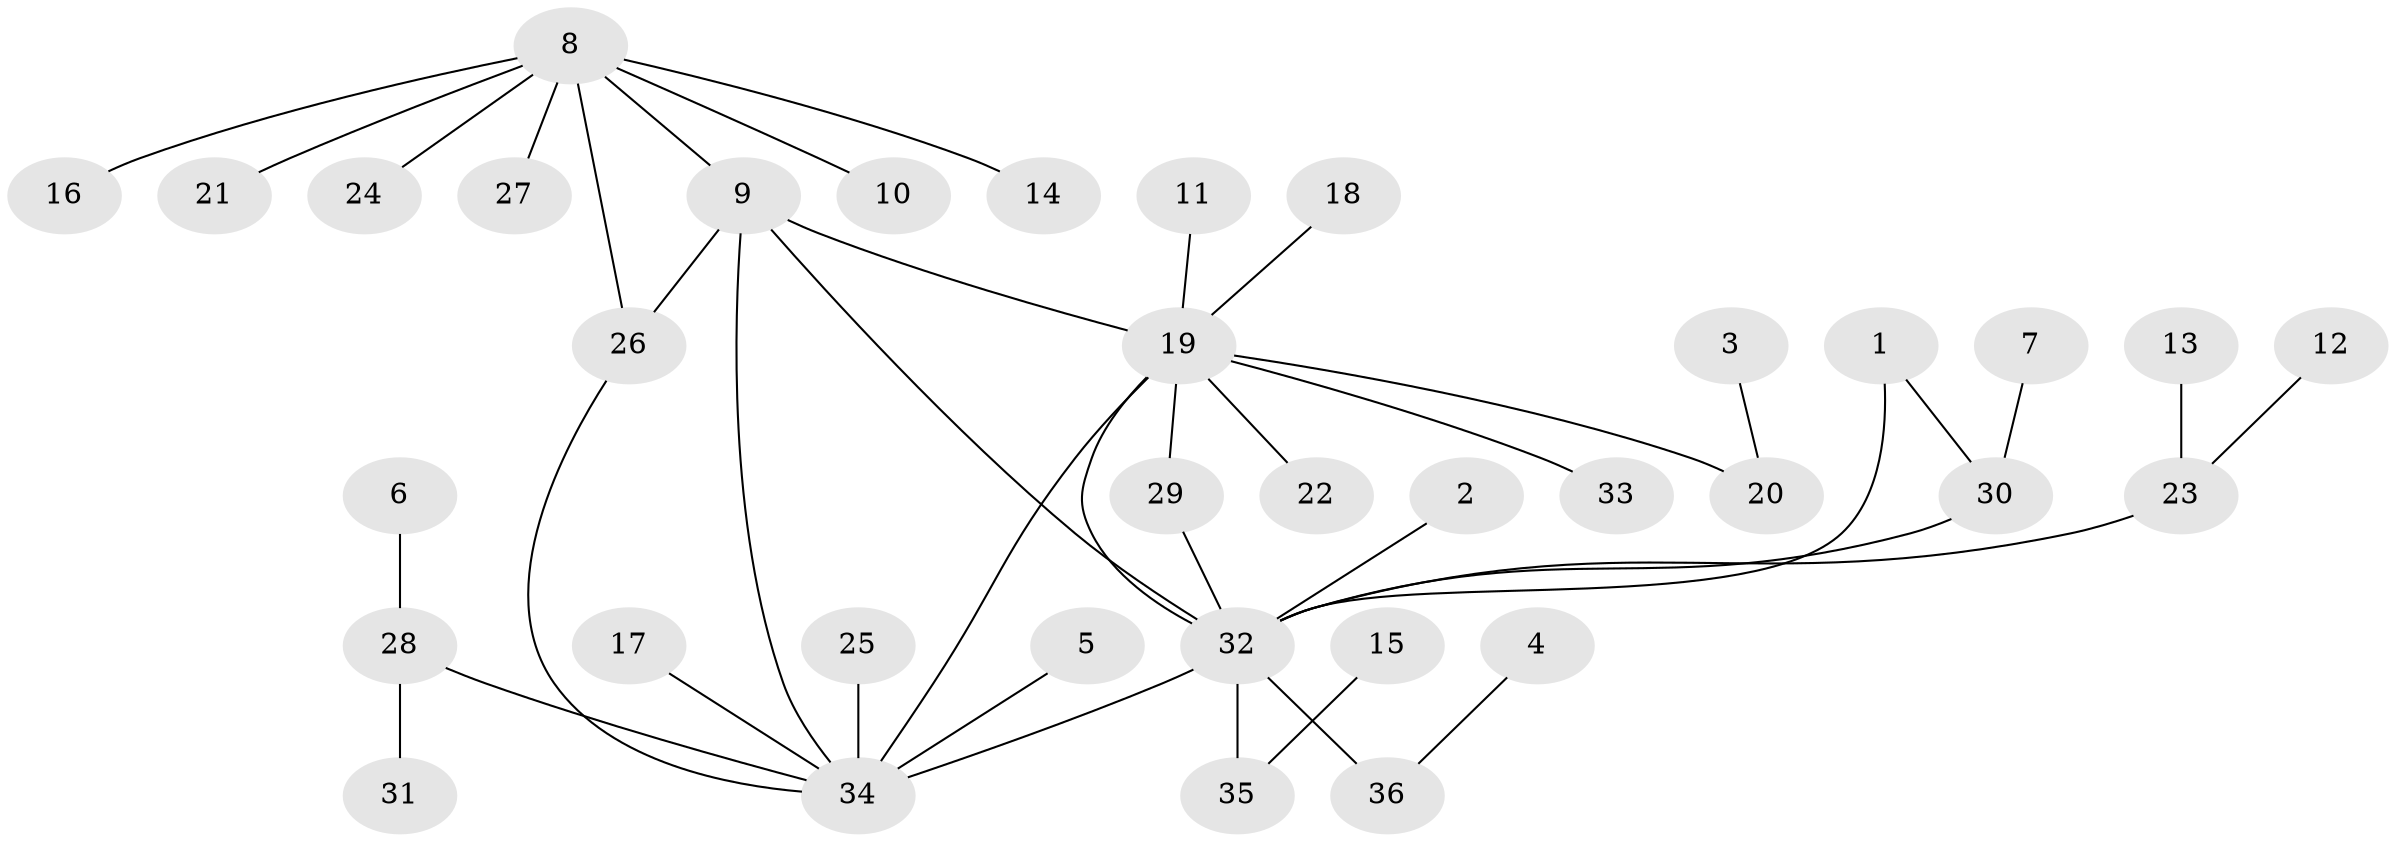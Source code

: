 // original degree distribution, {7: 0.04411764705882353, 3: 0.04411764705882353, 2: 0.19117647058823528, 5: 0.058823529411764705, 8: 0.014705882352941176, 11: 0.014705882352941176, 9: 0.014705882352941176, 10: 0.014705882352941176, 4: 0.04411764705882353, 1: 0.5588235294117647}
// Generated by graph-tools (version 1.1) at 2025/50/03/09/25 03:50:37]
// undirected, 36 vertices, 42 edges
graph export_dot {
graph [start="1"]
  node [color=gray90,style=filled];
  1;
  2;
  3;
  4;
  5;
  6;
  7;
  8;
  9;
  10;
  11;
  12;
  13;
  14;
  15;
  16;
  17;
  18;
  19;
  20;
  21;
  22;
  23;
  24;
  25;
  26;
  27;
  28;
  29;
  30;
  31;
  32;
  33;
  34;
  35;
  36;
  1 -- 30 [weight=1.0];
  1 -- 32 [weight=1.0];
  2 -- 32 [weight=1.0];
  3 -- 20 [weight=1.0];
  4 -- 36 [weight=1.0];
  5 -- 34 [weight=1.0];
  6 -- 28 [weight=1.0];
  7 -- 30 [weight=1.0];
  8 -- 9 [weight=1.0];
  8 -- 10 [weight=1.0];
  8 -- 14 [weight=1.0];
  8 -- 16 [weight=1.0];
  8 -- 21 [weight=1.0];
  8 -- 24 [weight=1.0];
  8 -- 26 [weight=1.0];
  8 -- 27 [weight=1.0];
  9 -- 19 [weight=1.0];
  9 -- 26 [weight=1.0];
  9 -- 32 [weight=2.0];
  9 -- 34 [weight=2.0];
  11 -- 19 [weight=1.0];
  12 -- 23 [weight=1.0];
  13 -- 23 [weight=1.0];
  15 -- 35 [weight=1.0];
  17 -- 34 [weight=1.0];
  18 -- 19 [weight=1.0];
  19 -- 20 [weight=1.0];
  19 -- 22 [weight=1.0];
  19 -- 29 [weight=1.0];
  19 -- 32 [weight=2.0];
  19 -- 33 [weight=1.0];
  19 -- 34 [weight=1.0];
  23 -- 32 [weight=1.0];
  25 -- 34 [weight=1.0];
  26 -- 34 [weight=1.0];
  28 -- 31 [weight=1.0];
  28 -- 34 [weight=1.0];
  29 -- 32 [weight=1.0];
  30 -- 32 [weight=1.0];
  32 -- 34 [weight=3.0];
  32 -- 35 [weight=1.0];
  32 -- 36 [weight=2.0];
}
